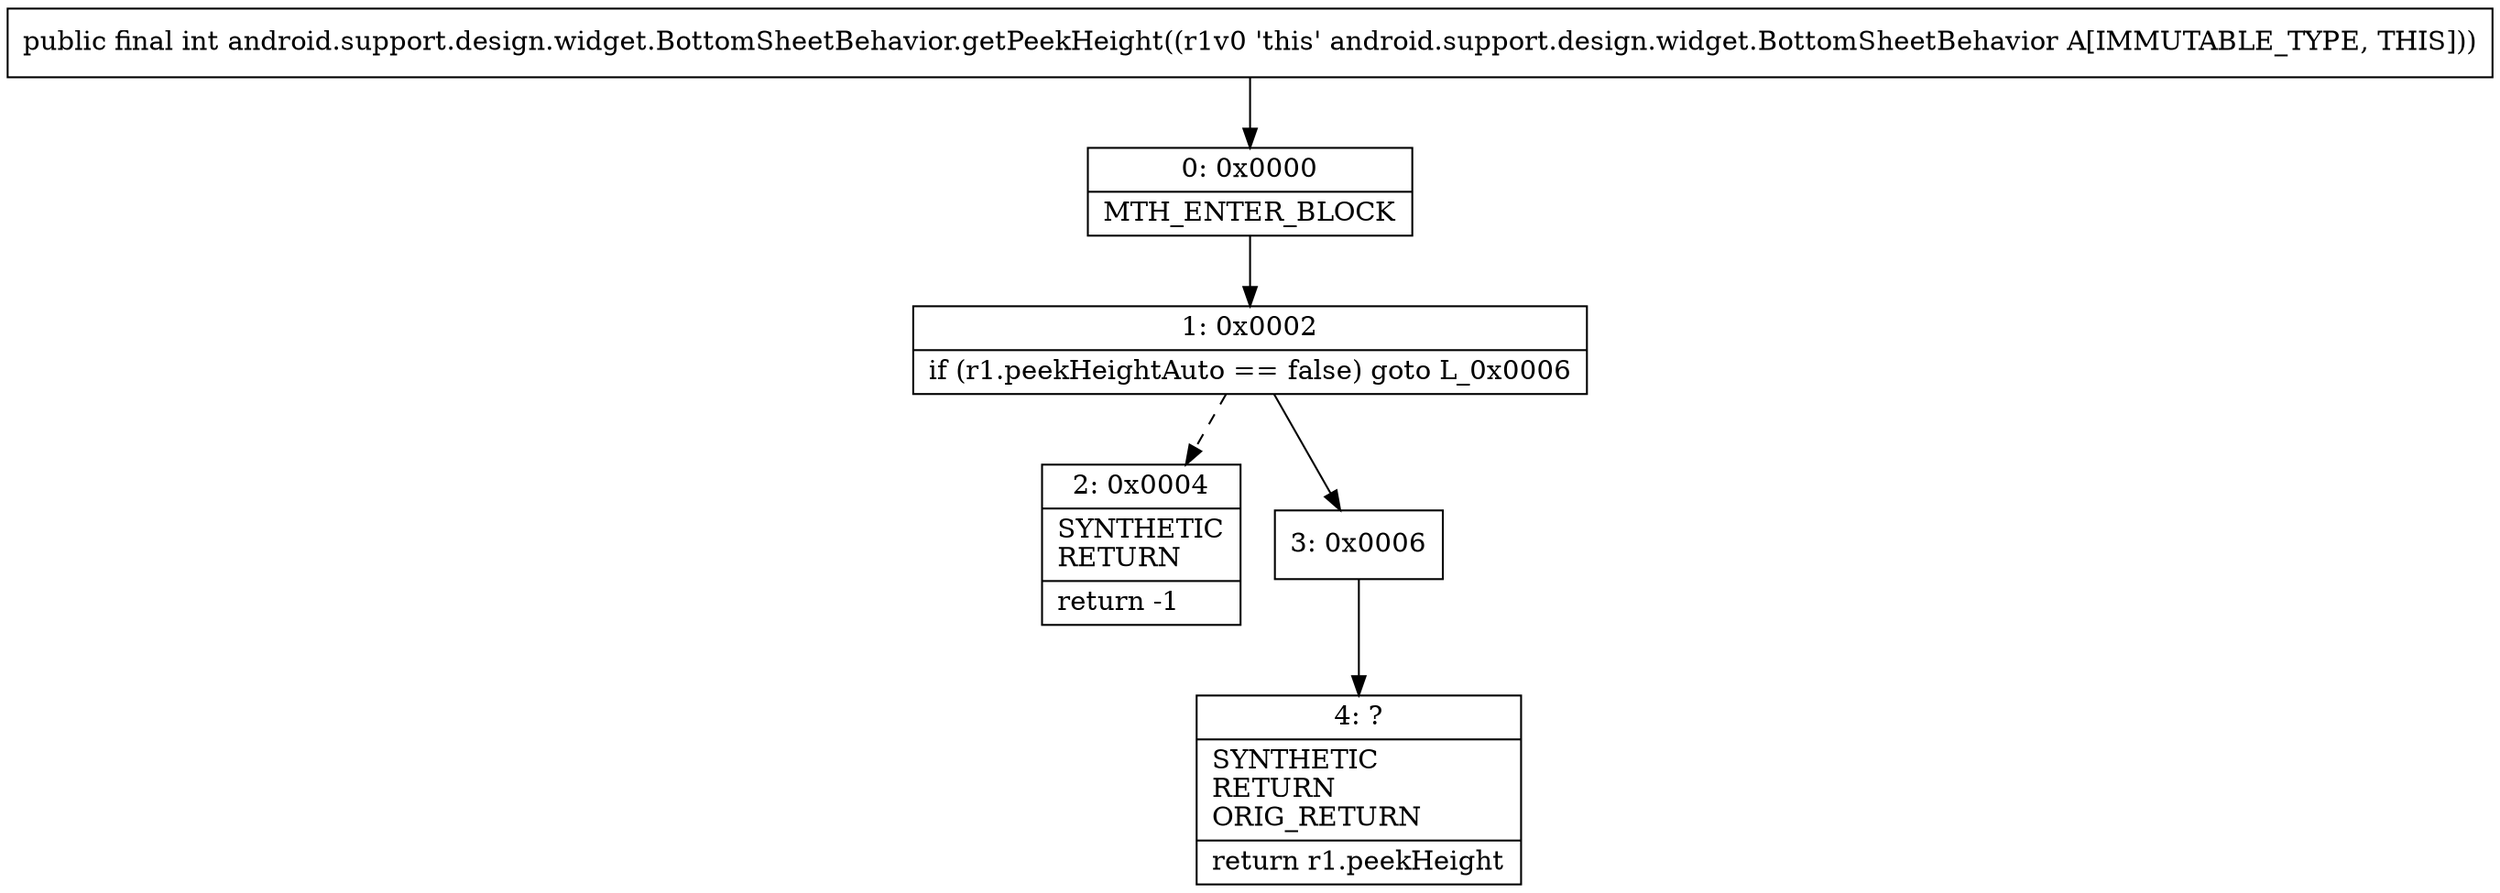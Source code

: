 digraph "CFG forandroid.support.design.widget.BottomSheetBehavior.getPeekHeight()I" {
Node_0 [shape=record,label="{0\:\ 0x0000|MTH_ENTER_BLOCK\l}"];
Node_1 [shape=record,label="{1\:\ 0x0002|if (r1.peekHeightAuto == false) goto L_0x0006\l}"];
Node_2 [shape=record,label="{2\:\ 0x0004|SYNTHETIC\lRETURN\l|return \-1\l}"];
Node_3 [shape=record,label="{3\:\ 0x0006}"];
Node_4 [shape=record,label="{4\:\ ?|SYNTHETIC\lRETURN\lORIG_RETURN\l|return r1.peekHeight\l}"];
MethodNode[shape=record,label="{public final int android.support.design.widget.BottomSheetBehavior.getPeekHeight((r1v0 'this' android.support.design.widget.BottomSheetBehavior A[IMMUTABLE_TYPE, THIS])) }"];
MethodNode -> Node_0;
Node_0 -> Node_1;
Node_1 -> Node_2[style=dashed];
Node_1 -> Node_3;
Node_3 -> Node_4;
}

